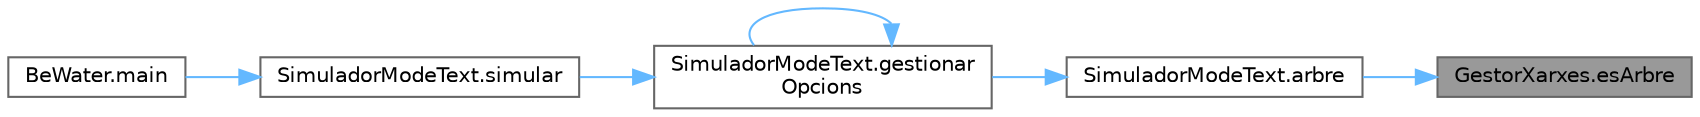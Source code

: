digraph "GestorXarxes.esArbre"
{
 // LATEX_PDF_SIZE
  bgcolor="transparent";
  edge [fontname=Helvetica,fontsize=10,labelfontname=Helvetica,labelfontsize=10];
  node [fontname=Helvetica,fontsize=10,shape=box,height=0.2,width=0.4];
  rankdir="RL";
  Node1 [id="Node000001",label="GestorXarxes.esArbre",height=0.2,width=0.4,color="gray40", fillcolor="grey60", style="filled", fontcolor="black",tooltip="Indica si la component connexa a la qual pertany nodeOrigen és un arbre."];
  Node1 -> Node2 [id="edge1_Node000001_Node000002",dir="back",color="steelblue1",style="solid",tooltip=" "];
  Node2 [id="Node000002",label="SimuladorModeText.arbre",height=0.2,width=0.4,color="grey40", fillcolor="white", style="filled",URL="$class_simulador_mode_text.html#acc34e0e4f9aa1127789210bd1da4c5e4",tooltip="Verifica si una xarxa és un arbre."];
  Node2 -> Node3 [id="edge2_Node000002_Node000003",dir="back",color="steelblue1",style="solid",tooltip=" "];
  Node3 [id="Node000003",label="SimuladorModeText.gestionar\lOpcions",height=0.2,width=0.4,color="grey40", fillcolor="white", style="filled",URL="$class_simulador_mode_text.html#ad825174bb70177d36d5160f120ac4671",tooltip="Gestiona les diferents opcions segons la línia llegida del fitxer d'entrada."];
  Node3 -> Node3 [id="edge3_Node000003_Node000003",dir="back",color="steelblue1",style="solid",tooltip=" "];
  Node3 -> Node4 [id="edge4_Node000003_Node000004",dir="back",color="steelblue1",style="solid",tooltip=" "];
  Node4 [id="Node000004",label="SimuladorModeText.simular",height=0.2,width=0.4,color="grey40", fillcolor="white", style="filled",URL="$class_simulador_mode_text.html#a62dce49bcb5f4c19336a480e36fc1247",tooltip="Simula operacions sobre una xarxa de distribució d'aigua a partir d'un fitxer d'entrada."];
  Node4 -> Node5 [id="edge5_Node000004_Node000005",dir="back",color="steelblue1",style="solid",tooltip=" "];
  Node5 [id="Node000005",label="BeWater.main",height=0.2,width=0.4,color="grey40", fillcolor="white", style="filled",URL="$class_be_water.html#aa8aad185395e8f524e8b46d8317e5590",tooltip="Envia els paràmetres necessàris per començar la simulació"];
}
